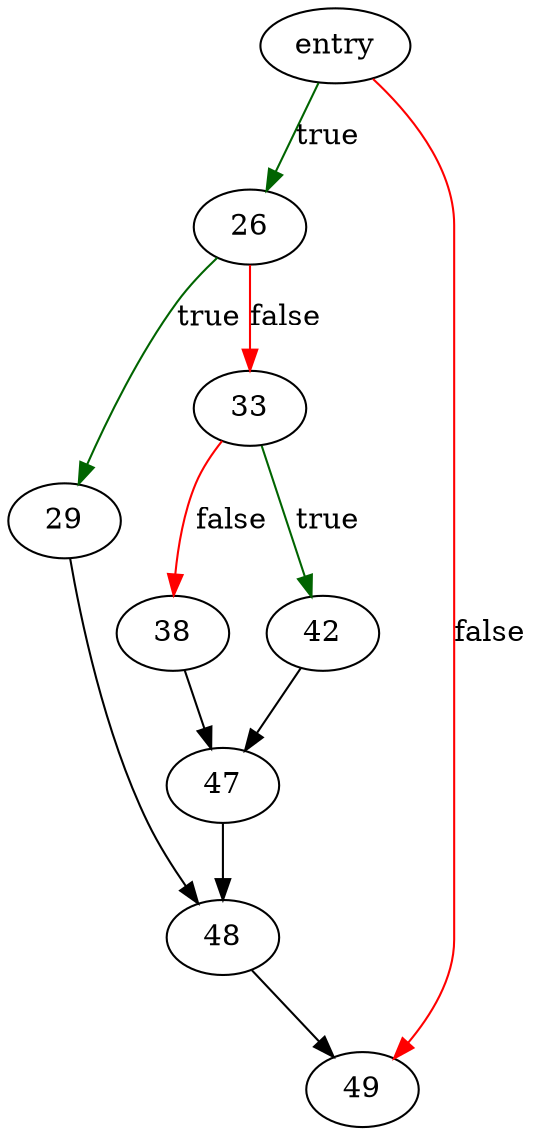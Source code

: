 digraph "vtabBestIndex" {
	// Node definitions.
	3 [label=entry];
	26;
	29;
	33;
	38;
	42;
	47;
	48;
	49;

	// Edge definitions.
	3 -> 26 [
		color=darkgreen
		label=true
	];
	3 -> 49 [
		color=red
		label=false
	];
	26 -> 29 [
		color=darkgreen
		label=true
	];
	26 -> 33 [
		color=red
		label=false
	];
	29 -> 48;
	33 -> 38 [
		color=red
		label=false
	];
	33 -> 42 [
		color=darkgreen
		label=true
	];
	38 -> 47;
	42 -> 47;
	47 -> 48;
	48 -> 49;
}